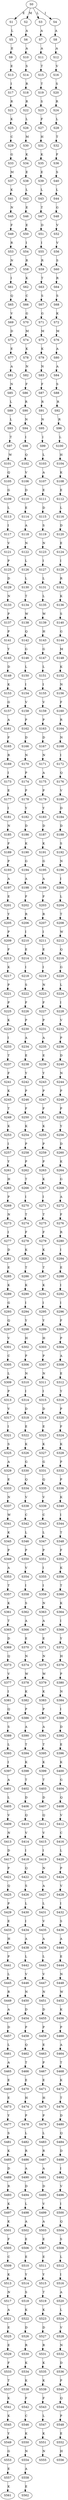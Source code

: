 strict digraph  {
	S0 -> S1 [ label = E ];
	S0 -> S2 [ label = M ];
	S0 -> S3 [ label = L ];
	S0 -> S4 [ label = I ];
	S1 -> S5 [ label = L ];
	S2 -> S6 [ label = A ];
	S3 -> S7 [ label = A ];
	S4 -> S8 [ label = A ];
	S5 -> S9 [ label = E ];
	S6 -> S10 [ label = A ];
	S7 -> S11 [ label = A ];
	S8 -> S12 [ label = A ];
	S9 -> S13 [ label = E ];
	S10 -> S14 [ label = S ];
	S11 -> S15 [ label = T ];
	S12 -> S16 [ label = V ];
	S13 -> S17 [ label = I ];
	S14 -> S18 [ label = R ];
	S15 -> S19 [ label = T ];
	S16 -> S20 [ label = S ];
	S17 -> S21 [ label = R ];
	S18 -> S22 [ label = R ];
	S19 -> S23 [ label = S ];
	S20 -> S24 [ label = R ];
	S21 -> S25 [ label = K ];
	S22 -> S26 [ label = L ];
	S23 -> S27 [ label = F ];
	S24 -> S28 [ label = L ];
	S25 -> S29 [ label = C ];
	S26 -> S30 [ label = M ];
	S27 -> S31 [ label = H ];
	S28 -> S32 [ label = T ];
	S29 -> S33 [ label = G ];
	S30 -> S34 [ label = K ];
	S31 -> S35 [ label = K ];
	S32 -> S36 [ label = F ];
	S33 -> S37 [ label = M ];
	S34 -> S38 [ label = E ];
	S35 -> S39 [ label = E ];
	S36 -> S40 [ label = S ];
	S37 -> S41 [ label = K ];
	S38 -> S42 [ label = L ];
	S39 -> S43 [ label = L ];
	S40 -> S44 [ label = L ];
	S41 -> S45 [ label = N ];
	S42 -> S46 [ label = E ];
	S43 -> S47 [ label = T ];
	S44 -> S48 [ label = G ];
	S45 -> S49 [ label = F ];
	S46 -> S50 [ label = E ];
	S47 -> S51 [ label = D ];
	S48 -> S52 [ label = V ];
	S49 -> S53 [ label = R ];
	S50 -> S54 [ label = I ];
	S51 -> S55 [ label = I ];
	S52 -> S56 [ label = V ];
	S53 -> S57 [ label = N ];
	S54 -> S58 [ label = R ];
	S55 -> S59 [ label = R ];
	S56 -> S60 [ label = S ];
	S57 -> S61 [ label = I ];
	S58 -> S62 [ label = K ];
	S59 -> S63 [ label = T ];
	S60 -> S64 [ label = R ];
	S61 -> S65 [ label = Q ];
	S62 -> S66 [ label = C ];
	S63 -> S67 [ label = S ];
	S64 -> S68 [ label = S ];
	S65 -> S69 [ label = V ];
	S66 -> S70 [ label = G ];
	S67 -> S71 [ label = G ];
	S68 -> S72 [ label = K ];
	S69 -> S73 [ label = D ];
	S70 -> S74 [ label = M ];
	S71 -> S75 [ label = M ];
	S72 -> S76 [ label = M ];
	S73 -> S77 [ label = E ];
	S74 -> S78 [ label = K ];
	S75 -> S79 [ label = K ];
	S76 -> S80 [ label = A ];
	S77 -> S81 [ label = A ];
	S78 -> S82 [ label = N ];
	S79 -> S83 [ label = N ];
	S80 -> S84 [ label = A ];
	S81 -> S85 [ label = N ];
	S82 -> S86 [ label = F ];
	S83 -> S87 [ label = F ];
	S84 -> S88 [ label = S ];
	S85 -> S89 [ label = L ];
	S86 -> S90 [ label = R ];
	S87 -> S91 [ label = R ];
	S88 -> S92 [ label = R ];
	S89 -> S93 [ label = L ];
	S90 -> S94 [ label = N ];
	S91 -> S95 [ label = N ];
	S92 -> S96 [ label = R ];
	S93 -> S97 [ label = T ];
	S94 -> S98 [ label = I ];
	S95 -> S99 [ label = I ];
	S96 -> S100 [ label = L ];
	S97 -> S101 [ label = W ];
	S98 -> S102 [ label = Q ];
	S99 -> S103 [ label = L ];
	S100 -> S104 [ label = H ];
	S101 -> S105 [ label = Q ];
	S102 -> S106 [ label = V ];
	S103 -> S107 [ label = A ];
	S104 -> S108 [ label = K ];
	S105 -> S109 [ label = G ];
	S106 -> S110 [ label = D ];
	S107 -> S111 [ label = E ];
	S108 -> S112 [ label = E ];
	S109 -> S113 [ label = L ];
	S110 -> S114 [ label = E ];
	S111 -> S115 [ label = D ];
	S112 -> S116 [ label = L ];
	S113 -> S117 [ label = I ];
	S114 -> S118 [ label = A ];
	S115 -> S119 [ label = S ];
	S116 -> S120 [ label = D ];
	S117 -> S121 [ label = V ];
	S118 -> S122 [ label = N ];
	S119 -> S123 [ label = N ];
	S120 -> S124 [ label = E ];
	S121 -> S125 [ label = P ];
	S122 -> S126 [ label = L ];
	S123 -> S127 [ label = I ];
	S124 -> S128 [ label = I ];
	S125 -> S129 [ label = D ];
	S126 -> S130 [ label = L ];
	S127 -> S131 [ label = L ];
	S128 -> S132 [ label = R ];
	S129 -> S133 [ label = N ];
	S130 -> S134 [ label = T ];
	S131 -> S135 [ label = L ];
	S132 -> S136 [ label = K ];
	S133 -> S137 [ label = P ];
	S134 -> S138 [ label = W ];
	S135 -> S139 [ label = W ];
	S136 -> S140 [ label = S ];
	S137 -> S141 [ label = P ];
	S138 -> S142 [ label = Q ];
	S139 -> S143 [ label = H ];
	S140 -> S144 [ label = G ];
	S141 -> S145 [ label = Y ];
	S142 -> S146 [ label = G ];
	S143 -> S147 [ label = G ];
	S144 -> S148 [ label = M ];
	S145 -> S149 [ label = D ];
	S146 -> S150 [ label = L ];
	S147 -> S151 [ label = L ];
	S148 -> S152 [ label = K ];
	S149 -> S153 [ label = K ];
	S150 -> S154 [ label = I ];
	S151 -> S155 [ label = I ];
	S152 -> S156 [ label = N ];
	S153 -> S157 [ label = G ];
	S154 -> S158 [ label = V ];
	S155 -> S159 [ label = V ];
	S156 -> S160 [ label = F ];
	S157 -> S161 [ label = A ];
	S158 -> S162 [ label = P ];
	S159 -> S163 [ label = P ];
	S160 -> S164 [ label = R ];
	S161 -> S165 [ label = F ];
	S162 -> S166 [ label = D ];
	S163 -> S167 [ label = D ];
	S164 -> S168 [ label = N ];
	S165 -> S169 [ label = R ];
	S166 -> S170 [ label = N ];
	S167 -> S171 [ label = N ];
	S168 -> S172 [ label = I ];
	S169 -> S173 [ label = I ];
	S170 -> S174 [ label = P ];
	S171 -> S175 [ label = A ];
	S172 -> S176 [ label = Q ];
	S173 -> S177 [ label = E ];
	S174 -> S178 [ label = P ];
	S175 -> S179 [ label = P ];
	S176 -> S180 [ label = V ];
	S177 -> S181 [ label = I ];
	S178 -> S182 [ label = Y ];
	S179 -> S183 [ label = Y ];
	S180 -> S184 [ label = D ];
	S181 -> S185 [ label = N ];
	S182 -> S186 [ label = D ];
	S183 -> S187 [ label = D ];
	S184 -> S188 [ label = D ];
	S185 -> S189 [ label = F ];
	S186 -> S190 [ label = K ];
	S187 -> S191 [ label = K ];
	S188 -> S192 [ label = S ];
	S189 -> S193 [ label = P ];
	S190 -> S194 [ label = G ];
	S191 -> S195 [ label = G ];
	S192 -> S196 [ label = N ];
	S193 -> S197 [ label = A ];
	S194 -> S198 [ label = A ];
	S195 -> S199 [ label = A ];
	S196 -> S200 [ label = I ];
	S197 -> S201 [ label = E ];
	S198 -> S202 [ label = F ];
	S199 -> S203 [ label = F ];
	S200 -> S204 [ label = L ];
	S201 -> S205 [ label = Y ];
	S202 -> S206 [ label = R ];
	S203 -> S207 [ label = R ];
	S204 -> S208 [ label = T ];
	S205 -> S209 [ label = P ];
	S206 -> S210 [ label = I ];
	S207 -> S211 [ label = I ];
	S208 -> S212 [ label = W ];
	S209 -> S213 [ label = F ];
	S210 -> S214 [ label = E ];
	S211 -> S215 [ label = E ];
	S212 -> S216 [ label = Q ];
	S213 -> S217 [ label = K ];
	S214 -> S218 [ label = I ];
	S215 -> S219 [ label = I ];
	S216 -> S220 [ label = G ];
	S217 -> S221 [ label = P ];
	S218 -> S222 [ label = S ];
	S219 -> S223 [ label = N ];
	S220 -> S224 [ label = L ];
	S221 -> S225 [ label = P ];
	S222 -> S226 [ label = F ];
	S223 -> S227 [ label = F ];
	S224 -> S228 [ label = I ];
	S225 -> S229 [ label = K ];
	S226 -> S230 [ label = P ];
	S227 -> S231 [ label = P ];
	S228 -> S232 [ label = V ];
	S229 -> S233 [ label = I ];
	S230 -> S234 [ label = A ];
	S231 -> S235 [ label = A ];
	S232 -> S236 [ label = P ];
	S233 -> S237 [ label = T ];
	S234 -> S238 [ label = E ];
	S235 -> S239 [ label = E ];
	S236 -> S240 [ label = D ];
	S237 -> S241 [ label = F ];
	S238 -> S242 [ label = Y ];
	S239 -> S243 [ label = Y ];
	S240 -> S244 [ label = N ];
	S241 -> S245 [ label = K ];
	S242 -> S246 [ label = P ];
	S243 -> S247 [ label = P ];
	S244 -> S248 [ label = P ];
	S245 -> S249 [ label = T ];
	S246 -> S250 [ label = F ];
	S247 -> S251 [ label = F ];
	S248 -> S252 [ label = P ];
	S249 -> S253 [ label = K ];
	S250 -> S254 [ label = K ];
	S251 -> S255 [ label = K ];
	S252 -> S256 [ label = Y ];
	S253 -> S257 [ label = I ];
	S254 -> S258 [ label = P ];
	S255 -> S259 [ label = P ];
	S256 -> S260 [ label = D ];
	S257 -> S261 [ label = Y ];
	S258 -> S262 [ label = P ];
	S259 -> S263 [ label = P ];
	S260 -> S264 [ label = K ];
	S261 -> S265 [ label = H ];
	S262 -> S266 [ label = T ];
	S263 -> S267 [ label = K ];
	S264 -> S268 [ label = G ];
	S265 -> S269 [ label = P ];
	S266 -> S270 [ label = I ];
	S267 -> S271 [ label = I ];
	S268 -> S272 [ label = A ];
	S269 -> S273 [ label = N ];
	S270 -> S274 [ label = T ];
	S271 -> S275 [ label = T ];
	S272 -> S276 [ label = F ];
	S273 -> S277 [ label = I ];
	S274 -> S278 [ label = F ];
	S275 -> S279 [ label = F ];
	S276 -> S280 [ label = R ];
	S277 -> S281 [ label = D ];
	S278 -> S282 [ label = K ];
	S279 -> S283 [ label = K ];
	S280 -> S284 [ label = I ];
	S281 -> S285 [ label = E ];
	S282 -> S286 [ label = T ];
	S283 -> S287 [ label = T ];
	S284 -> S288 [ label = E ];
	S285 -> S289 [ label = K ];
	S286 -> S290 [ label = K ];
	S287 -> S291 [ label = K ];
	S288 -> S292 [ label = I ];
	S289 -> S293 [ label = G ];
	S290 -> S294 [ label = I ];
	S291 -> S295 [ label = I ];
	S292 -> S296 [ label = I ];
	S293 -> S297 [ label = Q ];
	S294 -> S298 [ label = Y ];
	S295 -> S299 [ label = Y ];
	S296 -> S300 [ label = F ];
	S297 -> S301 [ label = V ];
	S298 -> S302 [ label = H ];
	S299 -> S303 [ label = H ];
	S300 -> S304 [ label = P ];
	S301 -> S305 [ label = C ];
	S302 -> S306 [ label = P ];
	S303 -> S307 [ label = P ];
	S304 -> S308 [ label = A ];
	S305 -> S309 [ label = L ];
	S306 -> S310 [ label = N ];
	S307 -> S311 [ label = N ];
	S308 -> S312 [ label = E ];
	S309 -> S313 [ label = P ];
	S310 -> S314 [ label = I ];
	S311 -> S315 [ label = I ];
	S312 -> S316 [ label = Y ];
	S313 -> S317 [ label = V ];
	S314 -> S318 [ label = D ];
	S315 -> S319 [ label = D ];
	S316 -> S320 [ label = P ];
	S317 -> S321 [ label = I ];
	S318 -> S322 [ label = E ];
	S319 -> S323 [ label = E ];
	S320 -> S324 [ label = F ];
	S321 -> S325 [ label = S ];
	S322 -> S326 [ label = K ];
	S323 -> S327 [ label = K ];
	S324 -> S328 [ label = K ];
	S325 -> S329 [ label = A ];
	S326 -> S330 [ label = G ];
	S327 -> S331 [ label = G ];
	S328 -> S332 [ label = P ];
	S329 -> S333 [ label = E ];
	S330 -> S334 [ label = Q ];
	S331 -> S335 [ label = Q ];
	S332 -> S336 [ label = P ];
	S333 -> S337 [ label = N ];
	S334 -> S338 [ label = V ];
	S335 -> S339 [ label = V ];
	S336 -> S340 [ label = K ];
	S337 -> S341 [ label = W ];
	S338 -> S342 [ label = C ];
	S339 -> S343 [ label = C ];
	S340 -> S344 [ label = I ];
	S341 -> S345 [ label = K ];
	S342 -> S346 [ label = L ];
	S343 -> S347 [ label = L ];
	S344 -> S348 [ label = T ];
	S345 -> S349 [ label = P ];
	S346 -> S350 [ label = P ];
	S347 -> S351 [ label = P ];
	S348 -> S352 [ label = F ];
	S349 -> S353 [ label = A ];
	S350 -> S354 [ label = V ];
	S351 -> S355 [ label = I ];
	S352 -> S356 [ label = K ];
	S353 -> S357 [ label = T ];
	S354 -> S358 [ label = I ];
	S355 -> S359 [ label = I ];
	S356 -> S360 [ label = T ];
	S357 -> S361 [ label = K ];
	S358 -> S362 [ label = S ];
	S359 -> S363 [ label = N ];
	S360 -> S364 [ label = K ];
	S361 -> S365 [ label = T ];
	S362 -> S366 [ label = A ];
	S363 -> S367 [ label = A ];
	S364 -> S368 [ label = I ];
	S365 -> S369 [ label = D ];
	S366 -> S370 [ label = E ];
	S367 -> S371 [ label = E ];
	S368 -> S372 [ label = Y ];
	S369 -> S373 [ label = Q ];
	S370 -> S374 [ label = N ];
	S371 -> S375 [ label = N ];
	S372 -> S376 [ label = H ];
	S373 -> S377 [ label = V ];
	S374 -> S378 [ label = W ];
	S375 -> S379 [ label = W ];
	S376 -> S380 [ label = P ];
	S377 -> S381 [ label = I ];
	S378 -> S382 [ label = K ];
	S379 -> S383 [ label = K ];
	S380 -> S384 [ label = N ];
	S381 -> S385 [ label = Q ];
	S382 -> S386 [ label = P ];
	S383 -> S387 [ label = P ];
	S384 -> S388 [ label = I ];
	S385 -> S389 [ label = S ];
	S386 -> S390 [ label = A ];
	S387 -> S391 [ label = A ];
	S388 -> S392 [ label = D ];
	S389 -> S393 [ label = L ];
	S390 -> S394 [ label = T ];
	S391 -> S395 [ label = T ];
	S392 -> S396 [ label = E ];
	S393 -> S397 [ label = I ];
	S394 -> S398 [ label = K ];
	S395 -> S399 [ label = K ];
	S396 -> S400 [ label = K ];
	S397 -> S401 [ label = A ];
	S398 -> S402 [ label = T ];
	S399 -> S403 [ label = T ];
	S400 -> S404 [ label = G ];
	S401 -> S405 [ label = L ];
	S402 -> S406 [ label = D ];
	S403 -> S407 [ label = D ];
	S404 -> S408 [ label = Q ];
	S405 -> S409 [ label = V ];
	S406 -> S410 [ label = Q ];
	S407 -> S411 [ label = Q ];
	S408 -> S412 [ label = V ];
	S409 -> S413 [ label = N ];
	S410 -> S414 [ label = V ];
	S411 -> S415 [ label = V ];
	S412 -> S416 [ label = C ];
	S413 -> S417 [ label = D ];
	S414 -> S418 [ label = I ];
	S415 -> S419 [ label = I ];
	S416 -> S420 [ label = L ];
	S417 -> S421 [ label = P ];
	S418 -> S422 [ label = Q ];
	S419 -> S423 [ label = N ];
	S420 -> S424 [ label = P ];
	S421 -> S425 [ label = Q ];
	S422 -> S426 [ label = S ];
	S423 -> S427 [ label = A ];
	S424 -> S428 [ label = V ];
	S425 -> S429 [ label = P ];
	S426 -> S430 [ label = L ];
	S427 -> S431 [ label = L ];
	S428 -> S432 [ label = I ];
	S429 -> S433 [ label = E ];
	S430 -> S434 [ label = I ];
	S431 -> S435 [ label = V ];
	S432 -> S436 [ label = S ];
	S433 -> S437 [ label = H ];
	S434 -> S438 [ label = A ];
	S435 -> S439 [ label = A ];
	S436 -> S440 [ label = A ];
	S437 -> S441 [ label = P ];
	S438 -> S442 [ label = L ];
	S439 -> S443 [ label = L ];
	S440 -> S444 [ label = E ];
	S441 -> S445 [ label = L ];
	S442 -> S446 [ label = V ];
	S443 -> S447 [ label = V ];
	S444 -> S448 [ label = N ];
	S445 -> S449 [ label = R ];
	S446 -> S450 [ label = N ];
	S447 -> S451 [ label = N ];
	S448 -> S452 [ label = W ];
	S449 -> S453 [ label = A ];
	S450 -> S454 [ label = D ];
	S451 -> S455 [ label = D ];
	S452 -> S456 [ label = K ];
	S453 -> S457 [ label = D ];
	S454 -> S458 [ label = P ];
	S455 -> S459 [ label = P ];
	S456 -> S460 [ label = P ];
	S457 -> S461 [ label = L ];
	S458 -> S462 [ label = Q ];
	S459 -> S463 [ label = E ];
	S460 -> S464 [ label = A ];
	S461 -> S465 [ label = A ];
	S462 -> S466 [ label = T ];
	S463 -> S467 [ label = P ];
	S464 -> S468 [ label = T ];
	S465 -> S469 [ label = E ];
	S466 -> S470 [ label = E ];
	S467 -> S471 [ label = E ];
	S468 -> S472 [ label = K ];
	S469 -> S473 [ label = E ];
	S470 -> S474 [ label = H ];
	S471 -> S475 [ label = H ];
	S472 -> S476 [ label = T ];
	S473 -> S477 [ label = Y ];
	S474 -> S478 [ label = P ];
	S475 -> S479 [ label = P ];
	S476 -> S480 [ label = D ];
	S477 -> S481 [ label = S ];
	S478 -> S482 [ label = L ];
	S479 -> S483 [ label = L ];
	S480 -> S484 [ label = Q ];
	S481 -> S485 [ label = K ];
	S482 -> S486 [ label = R ];
	S483 -> S487 [ label = R ];
	S484 -> S488 [ label = D ];
	S485 -> S489 [ label = D ];
	S486 -> S490 [ label = A ];
	S487 -> S491 [ label = A ];
	S488 -> S492 [ label = I ];
	S489 -> S493 [ label = R ];
	S490 -> S494 [ label = D ];
	S491 -> S495 [ label = D ];
	S492 -> S496 [ label = V ];
	S493 -> S497 [ label = K ];
	S494 -> S498 [ label = L ];
	S495 -> S499 [ label = V ];
	S496 -> S500 [ label = I ];
	S497 -> S501 [ label = K ];
	S498 -> S502 [ label = A ];
	S499 -> S503 [ label = A ];
	S500 -> S504 [ label = Q ];
	S501 -> S505 [ label = F ];
	S502 -> S506 [ label = E ];
	S503 -> S507 [ label = E ];
	S504 -> S508 [ label = S ];
	S505 -> S509 [ label = C ];
	S506 -> S510 [ label = E ];
	S507 -> S511 [ label = E ];
	S508 -> S512 [ label = L ];
	S509 -> S513 [ label = K ];
	S510 -> S514 [ label = Y ];
	S511 -> S515 [ label = Y ];
	S512 -> S516 [ label = I ];
	S513 -> S517 [ label = N ];
	S514 -> S518 [ label = S ];
	S515 -> S519 [ label = T ];
	S516 -> S520 [ label = A ];
	S517 -> S521 [ label = A ];
	S518 -> S522 [ label = K ];
	S519 -> S523 [ label = K ];
	S520 -> S524 [ label = L ];
	S521 -> S525 [ label = E ];
	S522 -> S526 [ label = D ];
	S523 -> S527 [ label = D ];
	S524 -> S528 [ label = V ];
	S525 -> S529 [ label = E ];
	S526 -> S530 [ label = R ];
	S527 -> S531 [ label = R ];
	S528 -> S532 [ label = N ];
	S529 -> S533 [ label = F ];
	S530 -> S534 [ label = K ];
	S531 -> S535 [ label = K ];
	S532 -> S536 [ label = D ];
	S533 -> S537 [ label = T ];
	S534 -> S538 [ label = K ];
	S535 -> S539 [ label = K ];
	S536 -> S540 [ label = P ];
	S537 -> S541 [ label = K ];
	S538 -> S542 [ label = F ];
	S539 -> S543 [ label = F ];
	S540 -> S544 [ label = Q ];
	S541 -> S545 [ label = K ];
	S542 -> S546 [ label = C ];
	S543 -> S547 [ label = L ];
	S544 -> S548 [ label = P ];
	S545 -> S549 [ label = Y ];
	S546 -> S550 [ label = K ];
	S547 -> S551 [ label = K ];
	S548 -> S552 [ label = E ];
	S549 -> S553 [ label = G ];
	S550 -> S554 [ label = N ];
	S551 -> S555 [ label = N ];
	S552 -> S556 [ label = H ];
	S553 -> S557 [ label = E ];
	S554 -> S558 [ label = A ];
	S557 -> S561 [ label = K ];
	S558 -> S562 [ label = E ];
}

